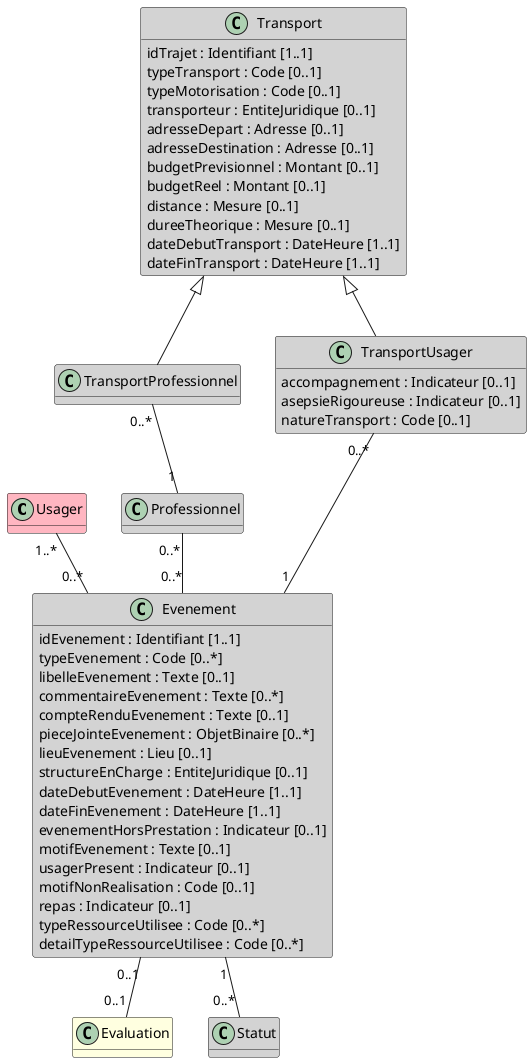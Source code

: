 @startuml

hide empty methods

class Usager #LightPink

class TransportProfessionnel #LightGray

class Evaluation #LightYellow

class Professionnel #LightGray 

class Statut #LightGray 

class Transport #LightGray {
    idTrajet : Identifiant [1..1]
    typeTransport : Code [0..1]
    typeMotorisation : Code [0..1]
    transporteur : EntiteJuridique [0..1]
    adresseDepart : Adresse [0..1]
    adresseDestination : Adresse [0..1]
    budgetPrevisionnel : Montant [0..1]
    budgetReel : Montant [0..1]
    distance : Mesure [0..1]
    dureeTheorique : Mesure [0..1]
    dateDebutTransport : DateHeure [1..1]
    dateFinTransport : DateHeure [1..1]
}

class TransportUsager #LightGray {
    accompagnement : Indicateur [0..1]
    asepsieRigoureuse : Indicateur [0..1]
    natureTransport : Code [0..1]
}

class Evenement #LightGray {
    idEvenement : Identifiant [1..1]
    typeEvenement : Code [0..*]
    libelleEvenement : Texte [0..1]
    commentaireEvenement : Texte [0..*]
    compteRenduEvenement : Texte [0..1]
    pieceJointeEvenement : ObjetBinaire [0..*]
    lieuEvenement : Lieu [0..1]
    structureEnCharge : EntiteJuridique [0..1]
    dateDebutEvenement : DateHeure [1..1]
    dateFinEvenement : DateHeure [1..1]
    evenementHorsPrestation : Indicateur [0..1]
    motifEvenement : Texte [0..1]
    usagerPresent : Indicateur [0..1]
    motifNonRealisation : Code [0..1]
    repas : Indicateur [0..1]
    typeRessourceUtilisee : Code [0..*]
    detailTypeRessourceUtilisee : Code [0..*]
}

Usager "1..*" -- "0..*" Evenement
Professionnel "0..*" -- "0..*" Evenement
Transport <|-- TransportProfessionnel
Transport <|-- TransportUsager
TransportUsager "0..*" -- "1" Evenement
TransportProfessionnel "0..*" -- "1" Professionnel
Evenement "0..1" -- "0..1" Evaluation
Evenement "1" -- "0..*" Statut


@enduml